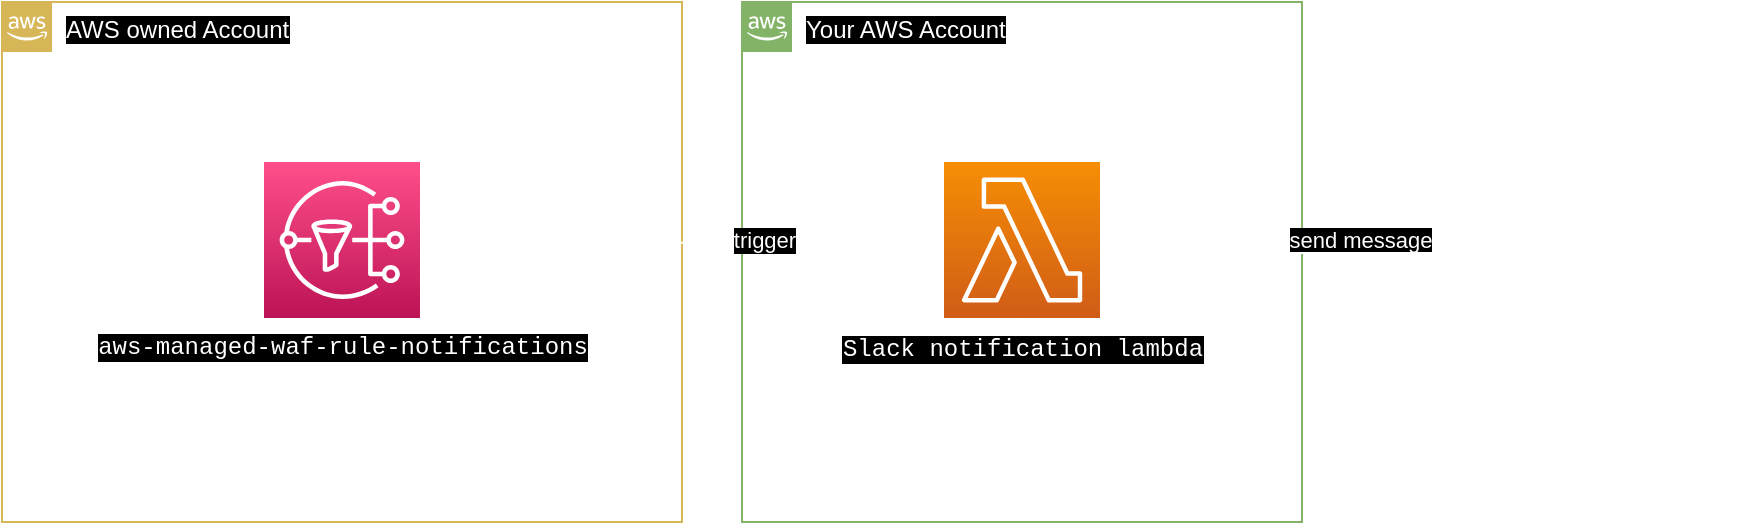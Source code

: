 <mxfile version="15.0.2" type="device"><diagram id="R8bxCoyZx0mNo1kB6E1c" name="Page-1"><mxGraphModel dx="1417" dy="1156" grid="1" gridSize="10" guides="1" tooltips="1" connect="1" arrows="1" fold="1" page="1" pageScale="1" pageWidth="827" pageHeight="1169" math="0" shadow="0"><root><mxCell id="0"/><mxCell id="1" parent="0"/><mxCell id="UQqLhDTfMOeXgDhgUnyF-2" value="&lt;font color=&quot;#ffffff&quot; style=&quot;background-color: rgb(0 , 0 , 0)&quot;&gt;AWS owned Account&lt;/font&gt;" style="points=[[0,0],[0.25,0],[0.5,0],[0.75,0],[1,0],[1,0.25],[1,0.5],[1,0.75],[1,1],[0.75,1],[0.5,1],[0.25,1],[0,1],[0,0.75],[0,0.5],[0,0.25]];outlineConnect=0;html=1;whiteSpace=wrap;fontSize=12;fontStyle=0;shape=mxgraph.aws4.group;grIcon=mxgraph.aws4.group_aws_cloud_alt;strokeColor=#d6b656;verticalAlign=top;align=left;spacingLeft=30;dashed=0;fillColor=none;" vertex="1" parent="1"><mxGeometry x="80" y="180" width="340" height="260" as="geometry"/></mxCell><mxCell id="UQqLhDTfMOeXgDhgUnyF-1" value="&lt;font color=&quot;#ffffff&quot;&gt;&lt;span style=&quot;font-family: &amp;#34;menlo&amp;#34; , &amp;#34;monaco&amp;#34; , &amp;#34;courier new&amp;#34; , monospace ; background-color: rgb(0 , 0 , 0)&quot;&gt;aws-managed-waf-rule-notifications&lt;br&gt;&lt;/span&gt;topic&lt;/font&gt;" style="points=[[0,0,0],[0.25,0,0],[0.5,0,0],[0.75,0,0],[1,0,0],[0,1,0],[0.25,1,0],[0.5,1,0],[0.75,1,0],[1,1,0],[0,0.25,0],[0,0.5,0],[0,0.75,0],[1,0.25,0],[1,0.5,0],[1,0.75,0]];outlineConnect=0;fontColor=#232F3E;gradientColor=#FF4F8B;gradientDirection=north;fillColor=#BC1356;strokeColor=#ffffff;dashed=0;verticalLabelPosition=bottom;verticalAlign=top;align=center;html=1;fontSize=12;fontStyle=0;aspect=fixed;shape=mxgraph.aws4.resourceIcon;resIcon=mxgraph.aws4.sns;" vertex="1" parent="1"><mxGeometry x="211" y="260" width="78" height="78" as="geometry"/></mxCell><mxCell id="UQqLhDTfMOeXgDhgUnyF-3" value="&lt;font color=&quot;#ffffff&quot; style=&quot;background-color: rgb(0 , 0 , 0)&quot;&gt;Your AWS Account&lt;/font&gt;" style="points=[[0,0],[0.25,0],[0.5,0],[0.75,0],[1,0],[1,0.25],[1,0.5],[1,0.75],[1,1],[0.75,1],[0.5,1],[0.25,1],[0,1],[0,0.75],[0,0.5],[0,0.25]];outlineConnect=0;html=1;whiteSpace=wrap;fontSize=12;fontStyle=0;shape=mxgraph.aws4.group;grIcon=mxgraph.aws4.group_aws_cloud_alt;strokeColor=#82b366;verticalAlign=top;align=left;spacingLeft=30;dashed=0;fillColor=none;" vertex="1" parent="1"><mxGeometry x="450" y="180" width="280" height="260" as="geometry"/></mxCell><mxCell id="UQqLhDTfMOeXgDhgUnyF-4" value="&lt;div style=&quot;font-family: &amp;#34;menlo&amp;#34; , &amp;#34;monaco&amp;#34; , &amp;#34;courier new&amp;#34; , monospace ; line-height: 18px&quot;&gt;&lt;font color=&quot;#ffffff&quot; style=&quot;background-color: rgb(0 , 0 , 0)&quot;&gt;Slack notification lambda&lt;/font&gt;&lt;/div&gt;" style="points=[[0,0,0],[0.25,0,0],[0.5,0,0],[0.75,0,0],[1,0,0],[0,1,0],[0.25,1,0],[0.5,1,0],[0.75,1,0],[1,1,0],[0,0.25,0],[0,0.5,0],[0,0.75,0],[1,0.25,0],[1,0.5,0],[1,0.75,0]];outlineConnect=0;fontColor=#232F3E;gradientColor=#F78E04;gradientDirection=north;fillColor=#D05C17;strokeColor=#ffffff;dashed=0;verticalLabelPosition=bottom;verticalAlign=top;align=center;html=1;fontSize=12;fontStyle=0;aspect=fixed;shape=mxgraph.aws4.resourceIcon;resIcon=mxgraph.aws4.lambda;" vertex="1" parent="1"><mxGeometry x="551" y="260" width="78" height="78" as="geometry"/></mxCell><mxCell id="UQqLhDTfMOeXgDhgUnyF-5" value="" style="shape=image;html=1;verticalAlign=top;verticalLabelPosition=bottom;labelBackgroundColor=#ffffff;imageAspect=0;aspect=fixed;image=https://cdn2.iconfinder.com/data/icons/social-media-2285/512/1_Slack_colored_svg-128.png;fillColor=none;" vertex="1" parent="1"><mxGeometry x="827" y="246" width="128" height="128" as="geometry"/></mxCell><mxCell id="UQqLhDTfMOeXgDhgUnyF-6" value="" style="edgeStyle=orthogonalEdgeStyle;html=1;endArrow=block;elbow=vertical;startArrow=none;endFill=1;rounded=0;strokeColor=#FFFFFF;" edge="1" parent="1" target="UQqLhDTfMOeXgDhgUnyF-4"><mxGeometry width="100" relative="1" as="geometry"><mxPoint x="340" y="300" as="sourcePoint"/><mxPoint x="440" y="300" as="targetPoint"/></mxGeometry></mxCell><mxCell id="UQqLhDTfMOeXgDhgUnyF-8" value="&lt;font color=&quot;#ffffff&quot;&gt;trigger&lt;/font&gt;" style="edgeLabel;html=1;align=center;verticalAlign=middle;resizable=0;points=[];labelBackgroundColor=#000000;" vertex="1" connectable="0" parent="UQqLhDTfMOeXgDhgUnyF-6"><mxGeometry x="0.153" relative="1" as="geometry"><mxPoint as="offset"/></mxGeometry></mxCell><mxCell id="UQqLhDTfMOeXgDhgUnyF-9" value="" style="edgeStyle=orthogonalEdgeStyle;html=1;endArrow=block;elbow=vertical;startArrow=none;endFill=1;rounded=0;strokeColor=#FFFFFF;" edge="1" parent="1"><mxGeometry width="100" relative="1" as="geometry"><mxPoint x="700" y="300" as="sourcePoint"/><mxPoint x="800" y="300" as="targetPoint"/></mxGeometry></mxCell><mxCell id="UQqLhDTfMOeXgDhgUnyF-10" value="&lt;font color=&quot;#ffffff&quot; style=&quot;background-color: rgb(0 , 0 , 0)&quot;&gt;send message&lt;/font&gt;" style="edgeLabel;html=1;align=center;verticalAlign=middle;resizable=0;points=[];" vertex="1" connectable="0" parent="UQqLhDTfMOeXgDhgUnyF-9"><mxGeometry x="0.184" y="1" relative="1" as="geometry"><mxPoint as="offset"/></mxGeometry></mxCell></root></mxGraphModel></diagram></mxfile>
